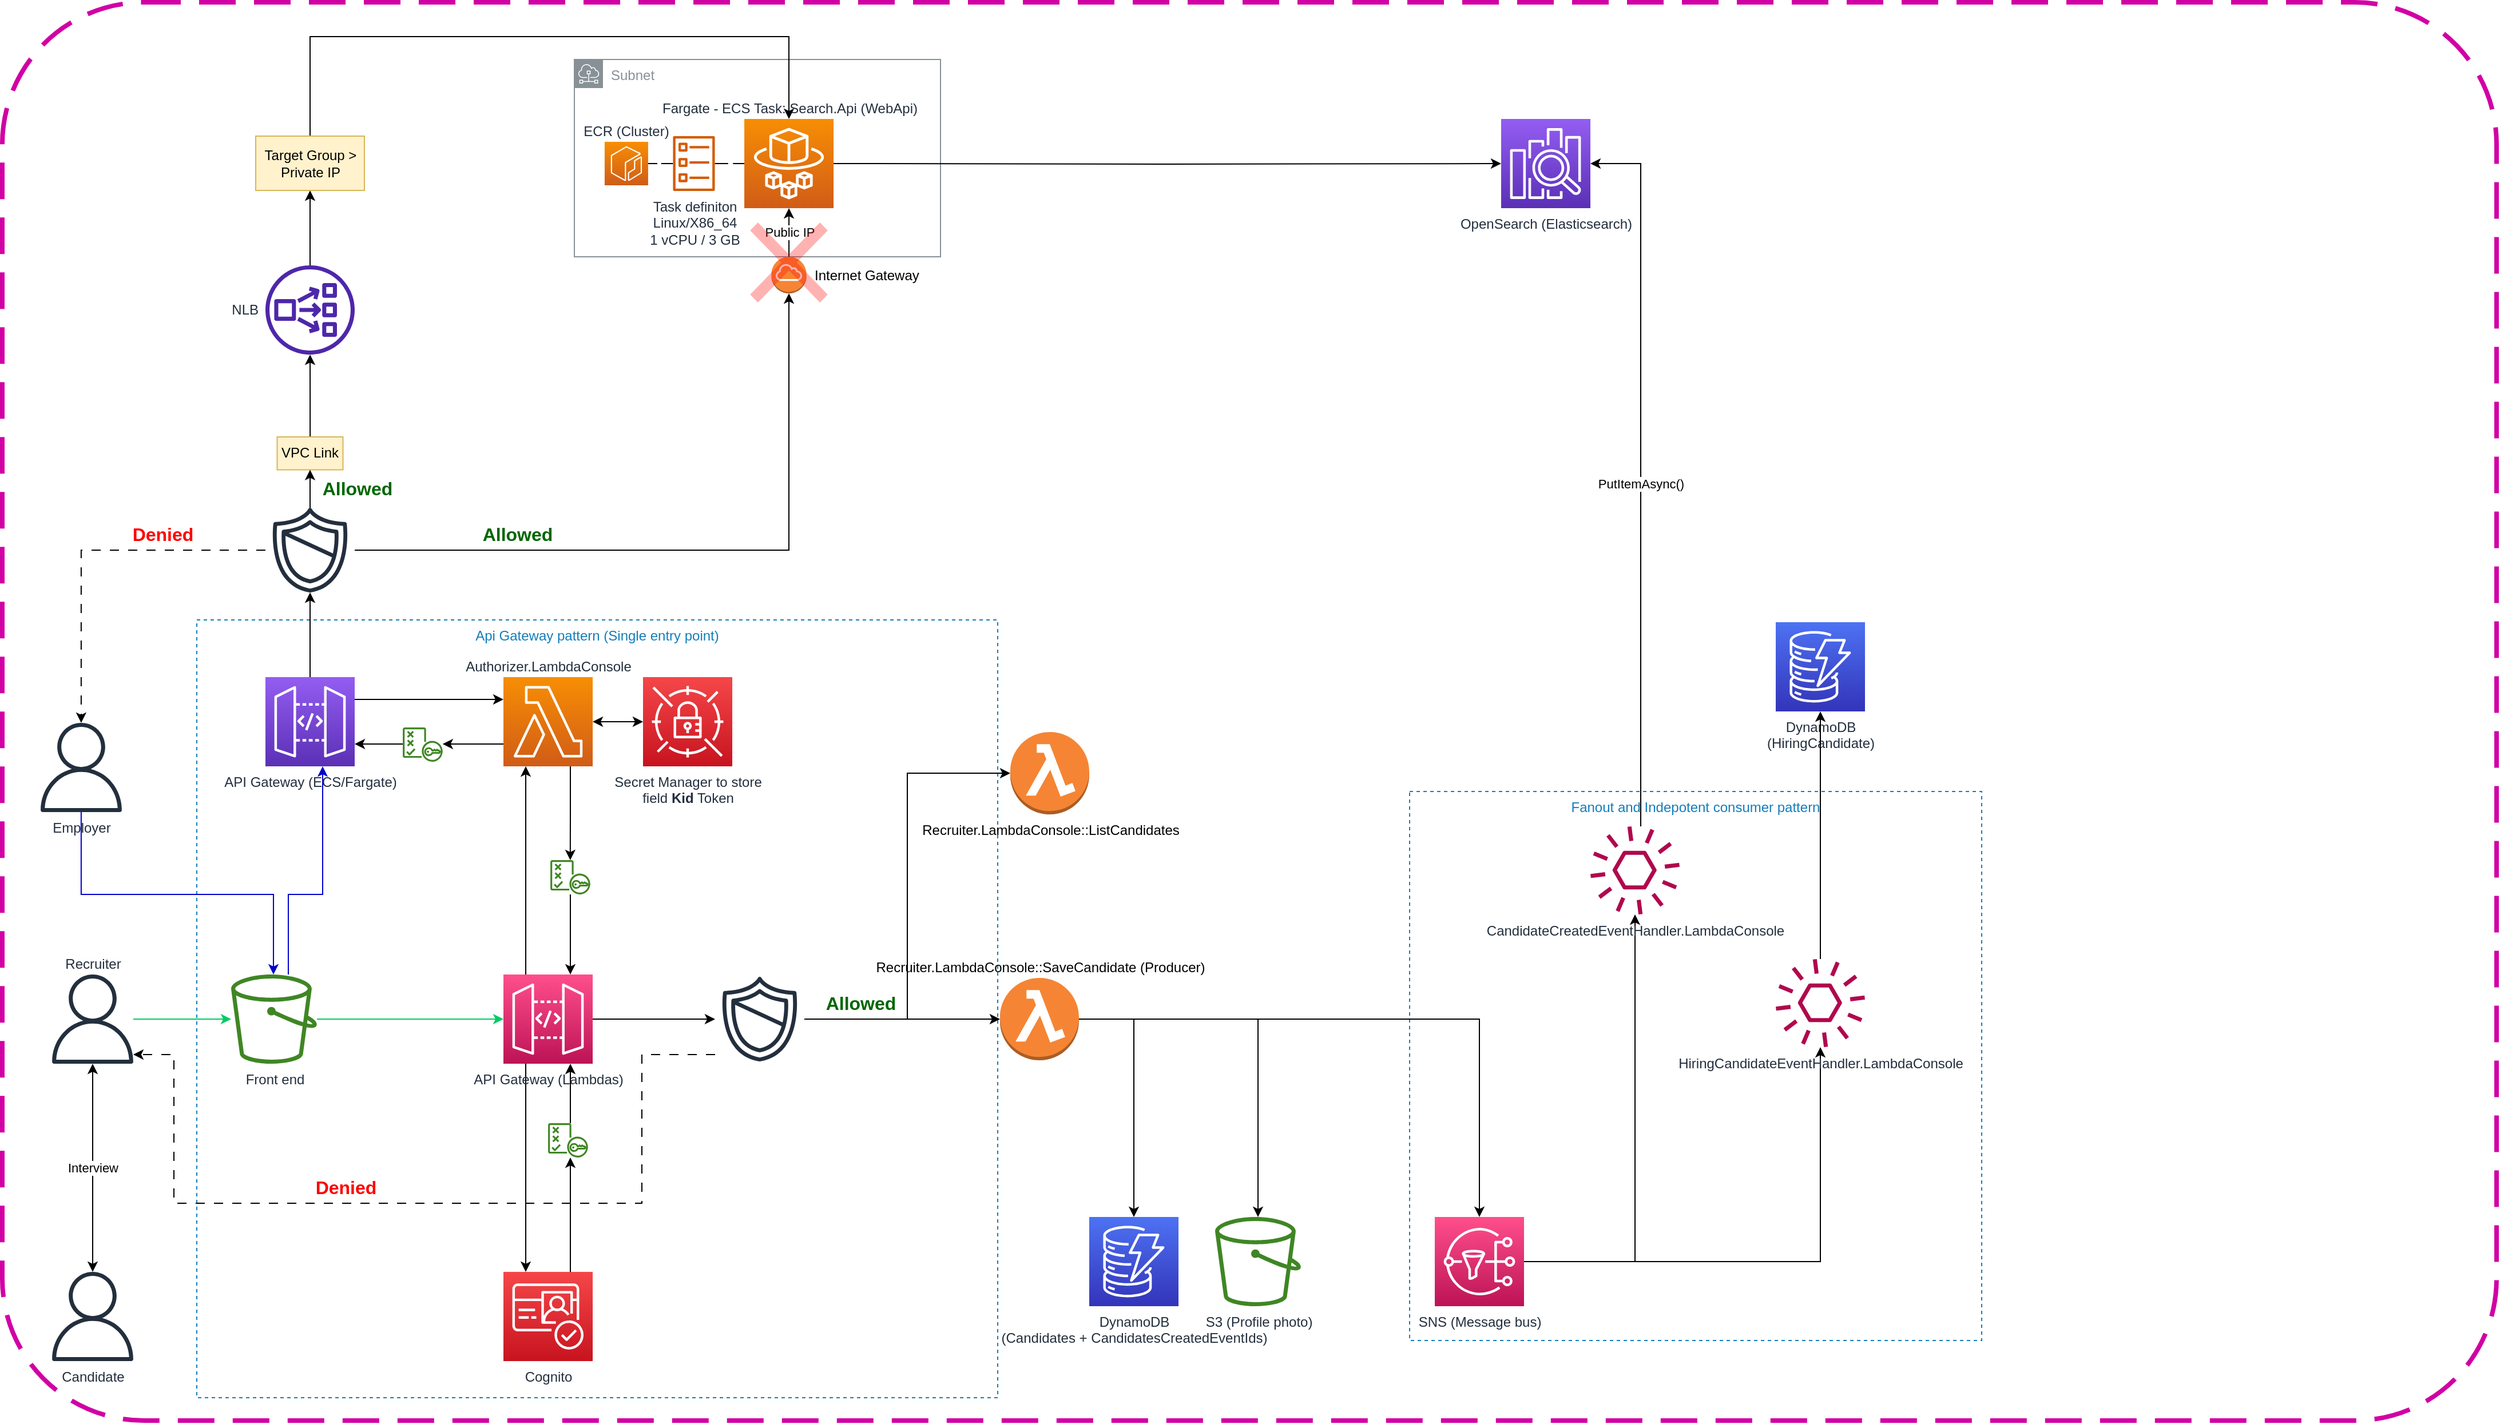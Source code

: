 <mxfile version="21.5.1" type="device">
  <diagram name="Page-1" id="7nIbmzHHHe7wAutQFev3">
    <mxGraphModel dx="2901" dy="2023" grid="1" gridSize="10" guides="1" tooltips="1" connect="1" arrows="1" fold="1" page="1" pageScale="1" pageWidth="827" pageHeight="1169" math="0" shadow="0">
      <root>
        <mxCell id="0" />
        <mxCell id="1" parent="0" />
        <mxCell id="IRRs7d9E20oH8GklIRbm-8" value="" style="rounded=1;arcSize=10;dashed=1;strokeColor=#d100a4;fillColor=none;gradientColor=none;dashPattern=8 4;strokeWidth=4;" parent="1" vertex="1">
          <mxGeometry x="-20" y="-620" width="2180" height="1240" as="geometry" />
        </mxCell>
        <mxCell id="IRRs7d9E20oH8GklIRbm-5" value="Fanout and Indepotent consumer pattern" style="fillColor=none;strokeColor=#147EBA;dashed=1;verticalAlign=top;fontStyle=0;fontColor=#147EBA;whiteSpace=wrap;html=1;" parent="1" vertex="1">
          <mxGeometry x="1210" y="70" width="500" height="480" as="geometry" />
        </mxCell>
        <mxCell id="2bfARK35BcMjpJR4_JLp-26" value="Subnet" style="sketch=0;outlineConnect=0;gradientColor=none;html=1;whiteSpace=wrap;fontSize=12;fontStyle=0;shape=mxgraph.aws4.group;grIcon=mxgraph.aws4.group_subnet;strokeColor=#879196;fillColor=none;verticalAlign=top;align=left;spacingLeft=30;fontColor=#879196;dashed=0;" parent="1" vertex="1">
          <mxGeometry x="480" y="-570" width="320" height="172.5" as="geometry" />
        </mxCell>
        <mxCell id="IRRs7d9E20oH8GklIRbm-6" value="Api Gateway pattern (Single entry point)" style="fillColor=none;strokeColor=#147EBA;dashed=1;verticalAlign=top;fontStyle=0;fontColor=#147EBA;whiteSpace=wrap;html=1;" parent="1" vertex="1">
          <mxGeometry x="150" y="-80" width="700" height="680" as="geometry" />
        </mxCell>
        <mxCell id="2bfARK35BcMjpJR4_JLp-42" style="edgeStyle=orthogonalEdgeStyle;rounded=0;orthogonalLoop=1;jettySize=auto;html=1;" parent="1" source="2bfARK35BcMjpJR4_JLp-40" target="2bfARK35BcMjpJR4_JLp-35" edge="1">
          <mxGeometry relative="1" as="geometry" />
        </mxCell>
        <mxCell id="2bfARK35BcMjpJR4_JLp-40" value="VPC Link" style="rounded=0;whiteSpace=wrap;html=1;fillColor=#fff2cc;strokeColor=#d6b656;" parent="1" vertex="1">
          <mxGeometry x="220.25" y="-240" width="57.5" height="28.75" as="geometry" />
        </mxCell>
        <mxCell id="6dRfuFZK9p9CnIERoRmi-7" style="edgeStyle=orthogonalEdgeStyle;rounded=0;orthogonalLoop=1;jettySize=auto;html=1;strokeColor=#00CC66;" parent="1" source="Mg_yC3POPH4g1C4O8XF4-1" target="6dRfuFZK9p9CnIERoRmi-6" edge="1">
          <mxGeometry relative="1" as="geometry" />
        </mxCell>
        <mxCell id="6dRfuFZK9p9CnIERoRmi-17" value="Interview" style="edgeStyle=orthogonalEdgeStyle;rounded=0;orthogonalLoop=1;jettySize=auto;html=1;startArrow=classic;startFill=1;" parent="1" source="Mg_yC3POPH4g1C4O8XF4-1" target="Mg_yC3POPH4g1C4O8XF4-3" edge="1">
          <mxGeometry relative="1" as="geometry" />
        </mxCell>
        <mxCell id="Mg_yC3POPH4g1C4O8XF4-1" value="Recruiter" style="sketch=0;outlineConnect=0;fontColor=#232F3E;gradientColor=none;fillColor=#232F3D;strokeColor=none;dashed=0;verticalLabelPosition=top;verticalAlign=bottom;align=center;html=1;fontSize=12;fontStyle=0;aspect=fixed;pointerEvents=1;shape=mxgraph.aws4.user;labelPosition=center;" parent="1" vertex="1">
          <mxGeometry x="20" y="230" width="78" height="78" as="geometry" />
        </mxCell>
        <mxCell id="2bfARK35BcMjpJR4_JLp-4" style="edgeStyle=orthogonalEdgeStyle;rounded=0;orthogonalLoop=1;jettySize=auto;html=1;strokeColor=#0000CC;" parent="1" source="Mg_yC3POPH4g1C4O8XF4-2" target="6dRfuFZK9p9CnIERoRmi-6" edge="1">
          <mxGeometry relative="1" as="geometry">
            <Array as="points">
              <mxPoint x="49" y="160" />
              <mxPoint x="217" y="160" />
            </Array>
          </mxGeometry>
        </mxCell>
        <mxCell id="Mg_yC3POPH4g1C4O8XF4-2" value="Employer" style="sketch=0;outlineConnect=0;fontColor=#232F3E;gradientColor=none;fillColor=#232F3D;strokeColor=none;dashed=0;verticalLabelPosition=bottom;verticalAlign=top;align=center;html=1;fontSize=12;fontStyle=0;aspect=fixed;pointerEvents=1;shape=mxgraph.aws4.user;" parent="1" vertex="1">
          <mxGeometry x="10" y="10" width="78" height="78" as="geometry" />
        </mxCell>
        <mxCell id="Mg_yC3POPH4g1C4O8XF4-3" value="Candidate" style="sketch=0;outlineConnect=0;fontColor=#232F3E;gradientColor=none;fillColor=#232F3D;strokeColor=none;dashed=0;verticalLabelPosition=bottom;verticalAlign=top;align=center;html=1;fontSize=12;fontStyle=0;aspect=fixed;pointerEvents=1;shape=mxgraph.aws4.user;labelPosition=center;" parent="1" vertex="1">
          <mxGeometry x="20" y="490" width="78" height="78" as="geometry" />
        </mxCell>
        <mxCell id="6dRfuFZK9p9CnIERoRmi-12" style="edgeStyle=orthogonalEdgeStyle;rounded=0;orthogonalLoop=1;jettySize=auto;html=1;" parent="1" source="6dRfuFZK9p9CnIERoRmi-1" target="6dRfuFZK9p9CnIERoRmi-11" edge="1">
          <mxGeometry relative="1" as="geometry" />
        </mxCell>
        <mxCell id="6dRfuFZK9p9CnIERoRmi-13" style="edgeStyle=orthogonalEdgeStyle;rounded=0;orthogonalLoop=1;jettySize=auto;html=1;" parent="1" source="6dRfuFZK9p9CnIERoRmi-1" target="6dRfuFZK9p9CnIERoRmi-10" edge="1">
          <mxGeometry relative="1" as="geometry" />
        </mxCell>
        <mxCell id="Bs_42_FzCId3vRmN6xMF-3" style="edgeStyle=orthogonalEdgeStyle;rounded=0;orthogonalLoop=1;jettySize=auto;html=1;" parent="1" source="6dRfuFZK9p9CnIERoRmi-1" target="6dRfuFZK9p9CnIERoRmi-14" edge="1">
          <mxGeometry relative="1" as="geometry">
            <mxPoint x="1271" y="323.483" as="targetPoint" />
          </mxGeometry>
        </mxCell>
        <mxCell id="6dRfuFZK9p9CnIERoRmi-1" value="Recruiter.LambdaConsole::SaveCandidate (Producer)" style="outlineConnect=0;dashed=0;verticalLabelPosition=top;verticalAlign=bottom;align=center;html=1;shape=mxgraph.aws3.lambda_function;fillColor=#F58534;gradientColor=none;labelPosition=center;" parent="1" vertex="1">
          <mxGeometry x="852" y="233" width="69" height="72" as="geometry" />
        </mxCell>
        <mxCell id="6dRfuFZK9p9CnIERoRmi-35" style="edgeStyle=orthogonalEdgeStyle;rounded=0;orthogonalLoop=1;jettySize=auto;html=1;" parent="1" source="6dRfuFZK9p9CnIERoRmi-5" target="6dRfuFZK9p9CnIERoRmi-34" edge="1">
          <mxGeometry relative="1" as="geometry" />
        </mxCell>
        <mxCell id="6dRfuFZK9p9CnIERoRmi-40" style="edgeStyle=orthogonalEdgeStyle;rounded=0;orthogonalLoop=1;jettySize=auto;html=1;exitX=0.25;exitY=1;exitDx=0;exitDy=0;exitPerimeter=0;entryX=0.25;entryY=0;entryDx=0;entryDy=0;entryPerimeter=0;" parent="1" source="6dRfuFZK9p9CnIERoRmi-5" target="6dRfuFZK9p9CnIERoRmi-30" edge="1">
          <mxGeometry relative="1" as="geometry" />
        </mxCell>
        <mxCell id="2bfARK35BcMjpJR4_JLp-7" style="edgeStyle=orthogonalEdgeStyle;rounded=0;orthogonalLoop=1;jettySize=auto;html=1;exitX=0.25;exitY=0;exitDx=0;exitDy=0;exitPerimeter=0;entryX=0.25;entryY=1;entryDx=0;entryDy=0;entryPerimeter=0;" parent="1" source="6dRfuFZK9p9CnIERoRmi-5" target="6dRfuFZK9p9CnIERoRmi-19" edge="1">
          <mxGeometry relative="1" as="geometry" />
        </mxCell>
        <mxCell id="6dRfuFZK9p9CnIERoRmi-5" value="API Gateway (Lambdas)" style="sketch=0;points=[[0,0,0],[0.25,0,0],[0.5,0,0],[0.75,0,0],[1,0,0],[0,1,0],[0.25,1,0],[0.5,1,0],[0.75,1,0],[1,1,0],[0,0.25,0],[0,0.5,0],[0,0.75,0],[1,0.25,0],[1,0.5,0],[1,0.75,0]];outlineConnect=0;fontColor=#232F3E;gradientColor=#FF4F8B;gradientDirection=north;fillColor=#BC1356;strokeColor=#ffffff;dashed=0;verticalLabelPosition=bottom;verticalAlign=top;align=center;html=1;fontSize=12;fontStyle=0;aspect=fixed;shape=mxgraph.aws4.resourceIcon;resIcon=mxgraph.aws4.api_gateway;" parent="1" vertex="1">
          <mxGeometry x="418" y="230" width="78" height="78" as="geometry" />
        </mxCell>
        <mxCell id="6dRfuFZK9p9CnIERoRmi-8" style="edgeStyle=orthogonalEdgeStyle;rounded=0;orthogonalLoop=1;jettySize=auto;html=1;strokeColor=#00CC66;" parent="1" source="6dRfuFZK9p9CnIERoRmi-6" target="6dRfuFZK9p9CnIERoRmi-5" edge="1">
          <mxGeometry relative="1" as="geometry" />
        </mxCell>
        <mxCell id="2bfARK35BcMjpJR4_JLp-10" style="edgeStyle=orthogonalEdgeStyle;rounded=0;orthogonalLoop=1;jettySize=auto;html=1;strokeColor=#0000CC;" parent="1" source="6dRfuFZK9p9CnIERoRmi-6" target="2bfARK35BcMjpJR4_JLp-3" edge="1">
          <mxGeometry relative="1" as="geometry">
            <Array as="points">
              <mxPoint x="230" y="160" />
              <mxPoint x="260" y="160" />
            </Array>
          </mxGeometry>
        </mxCell>
        <mxCell id="6dRfuFZK9p9CnIERoRmi-6" value="Front end" style="sketch=0;outlineConnect=0;fontColor=#232F3E;gradientColor=none;fillColor=#3F8624;strokeColor=none;dashed=0;verticalLabelPosition=bottom;verticalAlign=top;align=center;html=1;fontSize=12;fontStyle=0;aspect=fixed;pointerEvents=1;shape=mxgraph.aws4.bucket;" parent="1" vertex="1">
          <mxGeometry x="180" y="230" width="75" height="78" as="geometry" />
        </mxCell>
        <mxCell id="6dRfuFZK9p9CnIERoRmi-10" value="S3 (Profile photo)" style="sketch=0;outlineConnect=0;fontColor=#232F3E;gradientColor=none;fillColor=#3F8624;strokeColor=none;dashed=0;verticalLabelPosition=bottom;verticalAlign=top;align=center;html=1;fontSize=12;fontStyle=0;aspect=fixed;pointerEvents=1;shape=mxgraph.aws4.bucket;" parent="1" vertex="1">
          <mxGeometry x="1040" y="442" width="75" height="78" as="geometry" />
        </mxCell>
        <mxCell id="6dRfuFZK9p9CnIERoRmi-11" value="DynamoDB&lt;br&gt;(Candidates + CandidatesCreatedEventIds)" style="sketch=0;points=[[0,0,0],[0.25,0,0],[0.5,0,0],[0.75,0,0],[1,0,0],[0,1,0],[0.25,1,0],[0.5,1,0],[0.75,1,0],[1,1,0],[0,0.25,0],[0,0.5,0],[0,0.75,0],[1,0.25,0],[1,0.5,0],[1,0.75,0]];outlineConnect=0;fontColor=#232F3E;gradientColor=#4D72F3;gradientDirection=north;fillColor=#3334B9;strokeColor=#ffffff;dashed=0;verticalLabelPosition=bottom;verticalAlign=top;align=center;html=1;fontSize=12;fontStyle=0;aspect=fixed;shape=mxgraph.aws4.resourceIcon;resIcon=mxgraph.aws4.dynamodb;" parent="1" vertex="1">
          <mxGeometry x="930" y="442" width="78" height="78" as="geometry" />
        </mxCell>
        <mxCell id="lkytduWUvkZsdB2xdx4u-6" style="edgeStyle=orthogonalEdgeStyle;rounded=0;orthogonalLoop=1;jettySize=auto;html=1;" edge="1" parent="1" source="6dRfuFZK9p9CnIERoRmi-14" target="lkytduWUvkZsdB2xdx4u-5">
          <mxGeometry relative="1" as="geometry">
            <mxPoint x="1412" y="172" as="targetPoint" />
          </mxGeometry>
        </mxCell>
        <mxCell id="lkytduWUvkZsdB2xdx4u-8" style="edgeStyle=orthogonalEdgeStyle;rounded=0;orthogonalLoop=1;jettySize=auto;html=1;" edge="1" parent="1" source="6dRfuFZK9p9CnIERoRmi-14" target="lkytduWUvkZsdB2xdx4u-3">
          <mxGeometry relative="1" as="geometry" />
        </mxCell>
        <mxCell id="6dRfuFZK9p9CnIERoRmi-14" value="SNS (Message bus)" style="sketch=0;points=[[0,0,0],[0.25,0,0],[0.5,0,0],[0.75,0,0],[1,0,0],[0,1,0],[0.25,1,0],[0.5,1,0],[0.75,1,0],[1,1,0],[0,0.25,0],[0,0.5,0],[0,0.75,0],[1,0.25,0],[1,0.5,0],[1,0.75,0]];outlineConnect=0;fontColor=#232F3E;gradientColor=#FF4F8B;gradientDirection=north;fillColor=#BC1356;strokeColor=#ffffff;dashed=0;verticalLabelPosition=bottom;verticalAlign=top;align=center;html=1;fontSize=12;fontStyle=0;aspect=fixed;shape=mxgraph.aws4.resourceIcon;resIcon=mxgraph.aws4.sns;" parent="1" vertex="1">
          <mxGeometry x="1232" y="442" width="78" height="78" as="geometry" />
        </mxCell>
        <mxCell id="6dRfuFZK9p9CnIERoRmi-16" value="Recruiter.LambdaConsole::ListCandidates" style="outlineConnect=0;dashed=0;verticalLabelPosition=bottom;verticalAlign=top;align=center;html=1;shape=mxgraph.aws3.lambda_function;fillColor=#F58534;gradientColor=none;" parent="1" vertex="1">
          <mxGeometry x="861" y="18" width="69" height="72" as="geometry" />
        </mxCell>
        <mxCell id="6dRfuFZK9p9CnIERoRmi-18" value="OpenSearch (Elasticsearch)" style="sketch=0;points=[[0,0,0],[0.25,0,0],[0.5,0,0],[0.75,0,0],[1,0,0],[0,1,0],[0.25,1,0],[0.5,1,0],[0.75,1,0],[1,1,0],[0,0.25,0],[0,0.5,0],[0,0.75,0],[1,0.25,0],[1,0.5,0],[1,0.75,0]];outlineConnect=0;fontColor=#232F3E;gradientColor=#945DF2;gradientDirection=north;fillColor=#5A30B5;strokeColor=#ffffff;dashed=0;verticalLabelPosition=bottom;verticalAlign=top;align=center;html=1;fontSize=12;fontStyle=0;aspect=fixed;shape=mxgraph.aws4.resourceIcon;resIcon=mxgraph.aws4.elasticsearch_service;" parent="1" vertex="1">
          <mxGeometry x="1290" y="-518" width="78" height="78" as="geometry" />
        </mxCell>
        <mxCell id="6dRfuFZK9p9CnIERoRmi-28" style="edgeStyle=orthogonalEdgeStyle;rounded=0;orthogonalLoop=1;jettySize=auto;html=1;exitX=0.75;exitY=1;exitDx=0;exitDy=0;exitPerimeter=0;" parent="1" source="6dRfuFZK9p9CnIERoRmi-19" target="6dRfuFZK9p9CnIERoRmi-20" edge="1">
          <mxGeometry relative="1" as="geometry" />
        </mxCell>
        <mxCell id="PJFcP7539MeSwJcpRrxo-5" style="edgeStyle=orthogonalEdgeStyle;rounded=0;orthogonalLoop=1;jettySize=auto;html=1;startArrow=classic;startFill=1;" parent="1" source="6dRfuFZK9p9CnIERoRmi-19" target="PJFcP7539MeSwJcpRrxo-4" edge="1">
          <mxGeometry relative="1" as="geometry" />
        </mxCell>
        <mxCell id="2bfARK35BcMjpJR4_JLp-14" style="edgeStyle=elbowEdgeStyle;rounded=0;orthogonalLoop=1;jettySize=auto;html=1;exitX=0;exitY=0.75;exitDx=0;exitDy=0;exitPerimeter=0;elbow=vertical;" parent="1" source="6dRfuFZK9p9CnIERoRmi-19" target="2bfARK35BcMjpJR4_JLp-11" edge="1">
          <mxGeometry relative="1" as="geometry" />
        </mxCell>
        <mxCell id="6dRfuFZK9p9CnIERoRmi-19" value="Authorizer.LambdaConsole" style="sketch=0;points=[[0,0,0],[0.25,0,0],[0.5,0,0],[0.75,0,0],[1,0,0],[0,1,0],[0.25,1,0],[0.5,1,0],[0.75,1,0],[1,1,0],[0,0.25,0],[0,0.5,0],[0,0.75,0],[1,0.25,0],[1,0.5,0],[1,0.75,0]];outlineConnect=0;fontColor=#232F3E;gradientColor=#F78E04;gradientDirection=north;fillColor=#D05C17;strokeColor=#ffffff;dashed=0;verticalLabelPosition=top;verticalAlign=bottom;align=center;html=1;fontSize=12;fontStyle=0;aspect=fixed;shape=mxgraph.aws4.resourceIcon;resIcon=mxgraph.aws4.lambda;labelPosition=center;" parent="1" vertex="1">
          <mxGeometry x="418" y="-30" width="78" height="78" as="geometry" />
        </mxCell>
        <mxCell id="6dRfuFZK9p9CnIERoRmi-29" style="rounded=0;orthogonalLoop=1;jettySize=auto;html=1;edgeStyle=elbowEdgeStyle;" parent="1" source="6dRfuFZK9p9CnIERoRmi-20" target="6dRfuFZK9p9CnIERoRmi-5" edge="1">
          <mxGeometry relative="1" as="geometry" />
        </mxCell>
        <mxCell id="6dRfuFZK9p9CnIERoRmi-20" value="" style="sketch=0;outlineConnect=0;fontColor=#232F3E;gradientColor=none;fillColor=#3F8624;strokeColor=none;dashed=0;verticalLabelPosition=bottom;verticalAlign=top;align=center;html=1;fontSize=12;fontStyle=0;aspect=fixed;pointerEvents=1;shape=mxgraph.aws4.policy;" parent="1" vertex="1">
          <mxGeometry x="459" y="130" width="34.93" height="30" as="geometry" />
        </mxCell>
        <mxCell id="6dRfuFZK9p9CnIERoRmi-41" style="edgeStyle=elbowEdgeStyle;rounded=0;orthogonalLoop=1;jettySize=auto;html=1;exitX=0.75;exitY=0;exitDx=0;exitDy=0;exitPerimeter=0;" parent="1" source="6dRfuFZK9p9CnIERoRmi-30" target="6dRfuFZK9p9CnIERoRmi-39" edge="1">
          <mxGeometry relative="1" as="geometry" />
        </mxCell>
        <mxCell id="6dRfuFZK9p9CnIERoRmi-30" value="Cognito" style="sketch=0;points=[[0,0,0],[0.25,0,0],[0.5,0,0],[0.75,0,0],[1,0,0],[0,1,0],[0.25,1,0],[0.5,1,0],[0.75,1,0],[1,1,0],[0,0.25,0],[0,0.5,0],[0,0.75,0],[1,0.25,0],[1,0.5,0],[1,0.75,0]];outlineConnect=0;fontColor=#232F3E;gradientColor=#F54749;gradientDirection=north;fillColor=#C7131F;strokeColor=#ffffff;dashed=0;verticalLabelPosition=bottom;verticalAlign=top;align=center;html=1;fontSize=12;fontStyle=0;aspect=fixed;shape=mxgraph.aws4.resourceIcon;resIcon=mxgraph.aws4.cognito;" parent="1" vertex="1">
          <mxGeometry x="418" y="490" width="78" height="78" as="geometry" />
        </mxCell>
        <mxCell id="6dRfuFZK9p9CnIERoRmi-44" style="edgeStyle=orthogonalEdgeStyle;rounded=0;orthogonalLoop=1;jettySize=auto;html=1;dashed=1;dashPattern=8 8;" parent="1" source="6dRfuFZK9p9CnIERoRmi-34" target="Mg_yC3POPH4g1C4O8XF4-1" edge="1">
          <mxGeometry relative="1" as="geometry">
            <Array as="points">
              <mxPoint x="539" y="300" />
              <mxPoint x="539" y="430" />
              <mxPoint x="130" y="430" />
              <mxPoint x="130" y="300" />
            </Array>
          </mxGeometry>
        </mxCell>
        <mxCell id="2bfARK35BcMjpJR4_JLp-8" style="edgeStyle=orthogonalEdgeStyle;rounded=0;orthogonalLoop=1;jettySize=auto;html=1;" parent="1" source="6dRfuFZK9p9CnIERoRmi-34" target="6dRfuFZK9p9CnIERoRmi-1" edge="1">
          <mxGeometry relative="1" as="geometry" />
        </mxCell>
        <mxCell id="2bfARK35BcMjpJR4_JLp-9" style="edgeStyle=orthogonalEdgeStyle;rounded=0;orthogonalLoop=1;jettySize=auto;html=1;entryX=0;entryY=0.5;entryDx=0;entryDy=0;entryPerimeter=0;" parent="1" source="6dRfuFZK9p9CnIERoRmi-34" target="6dRfuFZK9p9CnIERoRmi-16" edge="1">
          <mxGeometry relative="1" as="geometry" />
        </mxCell>
        <mxCell id="6dRfuFZK9p9CnIERoRmi-34" value="" style="sketch=0;outlineConnect=0;fontColor=#232F3E;gradientColor=none;fillColor=#232F3D;strokeColor=none;dashed=0;verticalLabelPosition=bottom;verticalAlign=top;align=center;html=1;fontSize=12;fontStyle=0;aspect=fixed;pointerEvents=1;shape=mxgraph.aws4.shield2;" parent="1" vertex="1">
          <mxGeometry x="603" y="230" width="78" height="78" as="geometry" />
        </mxCell>
        <mxCell id="6dRfuFZK9p9CnIERoRmi-38" value="Allowed" style="text;html=1;align=center;verticalAlign=middle;resizable=0;points=[];autosize=1;strokeColor=none;fillColor=none;fontColor=#006600;fontStyle=1;fontSize=16;" parent="1" vertex="1">
          <mxGeometry x="690" y="240" width="80" height="30" as="geometry" />
        </mxCell>
        <mxCell id="6dRfuFZK9p9CnIERoRmi-42" style="edgeStyle=elbowEdgeStyle;rounded=0;orthogonalLoop=1;jettySize=auto;html=1;entryX=0.75;entryY=1;entryDx=0;entryDy=0;entryPerimeter=0;" parent="1" source="6dRfuFZK9p9CnIERoRmi-39" target="6dRfuFZK9p9CnIERoRmi-5" edge="1">
          <mxGeometry relative="1" as="geometry" />
        </mxCell>
        <mxCell id="6dRfuFZK9p9CnIERoRmi-39" value="" style="sketch=0;outlineConnect=0;fontColor=#232F3E;gradientColor=none;fillColor=#3F8624;strokeColor=none;dashed=0;verticalLabelPosition=bottom;verticalAlign=top;align=center;html=1;fontSize=12;fontStyle=0;aspect=fixed;pointerEvents=1;shape=mxgraph.aws4.policy;" parent="1" vertex="1">
          <mxGeometry x="457" y="360" width="34.93" height="30" as="geometry" />
        </mxCell>
        <mxCell id="6dRfuFZK9p9CnIERoRmi-45" value="Denied" style="text;html=1;align=center;verticalAlign=middle;resizable=0;points=[];autosize=1;strokeColor=none;fillColor=none;fontColor=#ff0000;fontStyle=1;fontSize=16;" parent="1" vertex="1">
          <mxGeometry x="240" y="401" width="80" height="30" as="geometry" />
        </mxCell>
        <mxCell id="2bfARK35BcMjpJR4_JLp-19" style="edgeStyle=orthogonalEdgeStyle;rounded=0;orthogonalLoop=1;jettySize=auto;html=1;entryX=1;entryY=0.5;entryDx=0;entryDy=0;entryPerimeter=0;" parent="1" source="lkytduWUvkZsdB2xdx4u-5" target="6dRfuFZK9p9CnIERoRmi-18" edge="1">
          <mxGeometry relative="1" as="geometry">
            <Array as="points">
              <mxPoint x="1412" y="-479" />
            </Array>
            <mxPoint x="1412" y="100" as="sourcePoint" />
          </mxGeometry>
        </mxCell>
        <mxCell id="Bs_42_FzCId3vRmN6xMF-5" value="PutItemAsync()" style="edgeLabel;html=1;align=center;verticalAlign=middle;resizable=0;points=[];" parent="2bfARK35BcMjpJR4_JLp-19" vertex="1" connectable="0">
          <mxGeometry x="-0.009" y="5" relative="1" as="geometry">
            <mxPoint x="5" y="9" as="offset" />
          </mxGeometry>
        </mxCell>
        <mxCell id="PJFcP7539MeSwJcpRrxo-7" style="edgeStyle=orthogonalEdgeStyle;rounded=0;orthogonalLoop=1;jettySize=auto;html=1;dashed=1;dashPattern=8 8;endArrow=none;endFill=0;" parent="1" source="2bfARK35BcMjpJR4_JLp-28" edge="1">
          <mxGeometry relative="1" as="geometry">
            <mxPoint x="554.257" y="-479" as="targetPoint" />
          </mxGeometry>
        </mxCell>
        <mxCell id="IRRs7d9E20oH8GklIRbm-2" value="ECR (Cluster)" style="sketch=0;points=[[0,0,0],[0.25,0,0],[0.5,0,0],[0.75,0,0],[1,0,0],[0,1,0],[0.25,1,0],[0.5,1,0],[0.75,1,0],[1,1,0],[0,0.25,0],[0,0.5,0],[0,0.75,0],[1,0.25,0],[1,0.5,0],[1,0.75,0]];outlineConnect=0;fontColor=#232F3E;gradientColor=#F78E04;gradientDirection=north;fillColor=#D05C17;strokeColor=#ffffff;dashed=0;verticalLabelPosition=top;verticalAlign=bottom;align=center;html=1;fontSize=12;fontStyle=0;aspect=fixed;shape=mxgraph.aws4.resourceIcon;resIcon=mxgraph.aws4.ecr;labelPosition=center;" parent="1" vertex="1">
          <mxGeometry x="506.47" y="-498" width="38" height="38" as="geometry" />
        </mxCell>
        <mxCell id="PJFcP7539MeSwJcpRrxo-4" value="Secret Manager to store&lt;br&gt;field&amp;nbsp;&lt;b&gt;Kid&lt;/b&gt; Token" style="sketch=0;points=[[0,0,0],[0.25,0,0],[0.5,0,0],[0.75,0,0],[1,0,0],[0,1,0],[0.25,1,0],[0.5,1,0],[0.75,1,0],[1,1,0],[0,0.25,0],[0,0.5,0],[0,0.75,0],[1,0.25,0],[1,0.5,0],[1,0.75,0]];outlineConnect=0;fontColor=#232F3E;gradientColor=#F54749;gradientDirection=north;fillColor=#C7131F;strokeColor=#ffffff;dashed=0;verticalLabelPosition=bottom;verticalAlign=top;align=center;html=1;fontSize=12;fontStyle=0;aspect=fixed;shape=mxgraph.aws4.resourceIcon;resIcon=mxgraph.aws4.secrets_manager;" parent="1" vertex="1">
          <mxGeometry x="540" y="-30" width="78" height="78" as="geometry" />
        </mxCell>
        <mxCell id="2bfARK35BcMjpJR4_JLp-13" style="edgeStyle=orthogonalEdgeStyle;rounded=0;orthogonalLoop=1;jettySize=auto;html=1;exitX=1;exitY=0.25;exitDx=0;exitDy=0;exitPerimeter=0;entryX=0;entryY=0.25;entryDx=0;entryDy=0;entryPerimeter=0;" parent="1" source="2bfARK35BcMjpJR4_JLp-3" target="6dRfuFZK9p9CnIERoRmi-19" edge="1">
          <mxGeometry relative="1" as="geometry" />
        </mxCell>
        <mxCell id="2bfARK35BcMjpJR4_JLp-18" style="edgeStyle=orthogonalEdgeStyle;rounded=0;orthogonalLoop=1;jettySize=auto;html=1;" parent="1" source="2bfARK35BcMjpJR4_JLp-3" target="2bfARK35BcMjpJR4_JLp-17" edge="1">
          <mxGeometry relative="1" as="geometry" />
        </mxCell>
        <mxCell id="2bfARK35BcMjpJR4_JLp-3" value="API Gateway (ECS/Fargate)" style="sketch=0;points=[[0,0,0],[0.25,0,0],[0.5,0,0],[0.75,0,0],[1,0,0],[0,1,0],[0.25,1,0],[0.5,1,0],[0.75,1,0],[1,1,0],[0,0.25,0],[0,0.5,0],[0,0.75,0],[1,0.25,0],[1,0.5,0],[1,0.75,0]];outlineConnect=0;fontColor=#232F3E;gradientColor=#945DF2;gradientDirection=north;fillColor=#5A30B5;strokeColor=#ffffff;dashed=0;verticalLabelPosition=bottom;verticalAlign=top;align=center;html=1;fontSize=12;fontStyle=0;aspect=fixed;shape=mxgraph.aws4.resourceIcon;resIcon=mxgraph.aws4.api_gateway;" parent="1" vertex="1">
          <mxGeometry x="210" y="-30" width="78" height="78" as="geometry" />
        </mxCell>
        <mxCell id="2bfARK35BcMjpJR4_JLp-16" style="edgeStyle=elbowEdgeStyle;rounded=0;orthogonalLoop=1;jettySize=auto;html=1;entryX=1;entryY=0.75;entryDx=0;entryDy=0;entryPerimeter=0;elbow=vertical;" parent="1" source="2bfARK35BcMjpJR4_JLp-11" target="2bfARK35BcMjpJR4_JLp-3" edge="1">
          <mxGeometry relative="1" as="geometry" />
        </mxCell>
        <mxCell id="2bfARK35BcMjpJR4_JLp-11" value="" style="sketch=0;outlineConnect=0;fontColor=#232F3E;gradientColor=none;fillColor=#3F8624;strokeColor=none;dashed=0;verticalLabelPosition=bottom;verticalAlign=top;align=center;html=1;fontSize=12;fontStyle=0;aspect=fixed;pointerEvents=1;shape=mxgraph.aws4.policy;" parent="1" vertex="1">
          <mxGeometry x="330" y="14" width="34.93" height="30" as="geometry" />
        </mxCell>
        <mxCell id="2bfARK35BcMjpJR4_JLp-23" style="edgeStyle=orthogonalEdgeStyle;rounded=0;orthogonalLoop=1;jettySize=auto;html=1;dashed=1;dashPattern=8 8;" parent="1" source="2bfARK35BcMjpJR4_JLp-17" target="Mg_yC3POPH4g1C4O8XF4-2" edge="1">
          <mxGeometry relative="1" as="geometry" />
        </mxCell>
        <mxCell id="2bfARK35BcMjpJR4_JLp-32" style="edgeStyle=orthogonalEdgeStyle;rounded=0;orthogonalLoop=1;jettySize=auto;html=1;entryX=0.5;entryY=1;entryDx=0;entryDy=0;entryPerimeter=0;" parent="1" source="2bfARK35BcMjpJR4_JLp-17" target="2bfARK35BcMjpJR4_JLp-31" edge="1">
          <mxGeometry relative="1" as="geometry">
            <mxPoint x="325.53" y="-338.4" as="sourcePoint" />
          </mxGeometry>
        </mxCell>
        <mxCell id="2bfARK35BcMjpJR4_JLp-41" style="edgeStyle=orthogonalEdgeStyle;rounded=0;orthogonalLoop=1;jettySize=auto;html=1;entryX=0.5;entryY=1;entryDx=0;entryDy=0;" parent="1" source="2bfARK35BcMjpJR4_JLp-17" target="2bfARK35BcMjpJR4_JLp-40" edge="1">
          <mxGeometry relative="1" as="geometry" />
        </mxCell>
        <mxCell id="2bfARK35BcMjpJR4_JLp-17" value="" style="sketch=0;outlineConnect=0;fontColor=#232F3E;gradientColor=none;fillColor=#232F3D;strokeColor=none;dashed=0;verticalLabelPosition=bottom;verticalAlign=top;align=center;html=1;fontSize=12;fontStyle=0;aspect=fixed;pointerEvents=1;shape=mxgraph.aws4.shield2;" parent="1" vertex="1">
          <mxGeometry x="210" y="-180" width="78" height="78" as="geometry" />
        </mxCell>
        <mxCell id="2bfARK35BcMjpJR4_JLp-20" style="edgeStyle=orthogonalEdgeStyle;rounded=0;orthogonalLoop=1;jettySize=auto;html=1;entryX=0;entryY=0.5;entryDx=0;entryDy=0;entryPerimeter=0;" parent="1" target="6dRfuFZK9p9CnIERoRmi-18" edge="1">
          <mxGeometry relative="1" as="geometry">
            <mxPoint x="706.53" y="-479" as="sourcePoint" />
          </mxGeometry>
        </mxCell>
        <mxCell id="2bfARK35BcMjpJR4_JLp-22" value="Allowed" style="text;html=1;align=center;verticalAlign=middle;resizable=0;points=[];autosize=1;strokeColor=none;fillColor=none;fontColor=#006600;fontStyle=1;fontSize=16;" parent="1" vertex="1">
          <mxGeometry x="390" y="-170" width="80" height="30" as="geometry" />
        </mxCell>
        <mxCell id="2bfARK35BcMjpJR4_JLp-24" value="Denied" style="text;html=1;align=center;verticalAlign=middle;resizable=0;points=[];autosize=1;strokeColor=none;fillColor=none;fontColor=#ff0000;fontStyle=1;fontSize=16;" parent="1" vertex="1">
          <mxGeometry x="80" y="-170" width="80" height="30" as="geometry" />
        </mxCell>
        <mxCell id="2bfARK35BcMjpJR4_JLp-27" value="Fargate - ECS Task: Search.Api (WebApi)" style="sketch=0;points=[[0,0,0],[0.25,0,0],[0.5,0,0],[0.75,0,0],[1,0,0],[0,1,0],[0.25,1,0],[0.5,1,0],[0.75,1,0],[1,1,0],[0,0.25,0],[0,0.5,0],[0,0.75,0],[1,0.25,0],[1,0.5,0],[1,0.75,0]];outlineConnect=0;fontColor=#232F3E;gradientColor=#F78E04;gradientDirection=north;fillColor=#D05C17;strokeColor=#ffffff;dashed=0;verticalLabelPosition=top;verticalAlign=bottom;align=center;html=1;fontSize=12;fontStyle=0;aspect=fixed;shape=mxgraph.aws4.resourceIcon;resIcon=mxgraph.aws4.fargate;labelPosition=center;" parent="1" vertex="1">
          <mxGeometry x="628.53" y="-518" width="78" height="78" as="geometry" />
        </mxCell>
        <mxCell id="2bfARK35BcMjpJR4_JLp-29" style="edgeStyle=orthogonalEdgeStyle;rounded=0;orthogonalLoop=1;jettySize=auto;html=1;endArrow=none;endFill=0;dashed=1;dashPattern=8 8;" parent="1" source="2bfARK35BcMjpJR4_JLp-28" target="2bfARK35BcMjpJR4_JLp-27" edge="1">
          <mxGeometry relative="1" as="geometry" />
        </mxCell>
        <mxCell id="2bfARK35BcMjpJR4_JLp-30" value="" style="edgeStyle=orthogonalEdgeStyle;rounded=0;orthogonalLoop=1;jettySize=auto;html=1;dashed=1;dashPattern=8 8;endArrow=none;endFill=0;" parent="1" source="IRRs7d9E20oH8GklIRbm-2" target="2bfARK35BcMjpJR4_JLp-28" edge="1">
          <mxGeometry relative="1" as="geometry">
            <mxPoint x="415.53" y="-478.5" as="sourcePoint" />
            <mxPoint x="554.257" y="-479" as="targetPoint" />
          </mxGeometry>
        </mxCell>
        <mxCell id="2bfARK35BcMjpJR4_JLp-28" value="Task definiton &lt;br&gt;Linux/X86_64&lt;br&gt;1 vCPU / 3 GB" style="sketch=0;outlineConnect=0;fontColor=#232F3E;gradientColor=none;fillColor=#D45B07;strokeColor=none;dashed=0;verticalLabelPosition=bottom;verticalAlign=top;align=center;html=1;fontSize=12;fontStyle=0;aspect=fixed;pointerEvents=1;shape=mxgraph.aws4.ecs_task;" parent="1" vertex="1">
          <mxGeometry x="566" y="-503" width="37" height="48" as="geometry" />
        </mxCell>
        <mxCell id="2bfARK35BcMjpJR4_JLp-33" value="Public IP" style="edgeStyle=orthogonalEdgeStyle;rounded=0;orthogonalLoop=1;jettySize=auto;html=1;entryX=0.5;entryY=1;entryDx=0;entryDy=0;entryPerimeter=0;" parent="1" source="2bfARK35BcMjpJR4_JLp-31" target="2bfARK35BcMjpJR4_JLp-27" edge="1">
          <mxGeometry relative="1" as="geometry" />
        </mxCell>
        <mxCell id="2bfARK35BcMjpJR4_JLp-31" value="Internet Gateway" style="outlineConnect=0;dashed=0;verticalLabelPosition=middle;verticalAlign=middle;align=left;html=1;shape=mxgraph.aws3.internet_gateway;fillColor=#F58534;gradientColor=none;labelPosition=right;spacingLeft=5;" parent="1" vertex="1">
          <mxGeometry x="652.19" y="-397.5" width="30.67" height="32" as="geometry" />
        </mxCell>
        <mxCell id="2bfARK35BcMjpJR4_JLp-34" value="" style="shape=mxgraph.mockup.markup.redX;fillColor=#ff0000;html=1;shadow=0;whiteSpace=wrap;strokeColor=none;opacity=30;" parent="1" vertex="1">
          <mxGeometry x="633.66" y="-427.5" width="67.74" height="70" as="geometry" />
        </mxCell>
        <mxCell id="2bfARK35BcMjpJR4_JLp-39" style="edgeStyle=orthogonalEdgeStyle;rounded=0;orthogonalLoop=1;jettySize=auto;html=1;entryX=0.5;entryY=1;entryDx=0;entryDy=0;" parent="1" source="2bfARK35BcMjpJR4_JLp-35" target="2bfARK35BcMjpJR4_JLp-38" edge="1">
          <mxGeometry relative="1" as="geometry" />
        </mxCell>
        <mxCell id="2bfARK35BcMjpJR4_JLp-35" value="NLB" style="sketch=0;outlineConnect=0;fontColor=#232F3E;gradientColor=none;fillColor=#4D27AA;strokeColor=none;dashed=0;verticalLabelPosition=middle;verticalAlign=middle;align=right;html=1;fontSize=12;fontStyle=0;aspect=fixed;pointerEvents=1;shape=mxgraph.aws4.network_load_balancer;labelPosition=left;spacingRight=5;" parent="1" vertex="1">
          <mxGeometry x="210" y="-390" width="78" height="78" as="geometry" />
        </mxCell>
        <mxCell id="2bfARK35BcMjpJR4_JLp-37" value="Allowed" style="text;html=1;align=center;verticalAlign=middle;resizable=0;points=[];autosize=1;strokeColor=none;fillColor=none;fontColor=#006600;fontStyle=1;fontSize=16;" parent="1" vertex="1">
          <mxGeometry x="250" y="-210" width="80" height="30" as="geometry" />
        </mxCell>
        <mxCell id="2bfARK35BcMjpJR4_JLp-43" style="edgeStyle=orthogonalEdgeStyle;rounded=0;orthogonalLoop=1;jettySize=auto;html=1;entryX=0.5;entryY=0;entryDx=0;entryDy=0;entryPerimeter=0;" parent="1" source="2bfARK35BcMjpJR4_JLp-38" target="2bfARK35BcMjpJR4_JLp-27" edge="1">
          <mxGeometry relative="1" as="geometry">
            <Array as="points">
              <mxPoint x="249" y="-590" />
              <mxPoint x="668" y="-590" />
            </Array>
          </mxGeometry>
        </mxCell>
        <mxCell id="2bfARK35BcMjpJR4_JLp-38" value="Target Group &amp;gt; Private IP" style="rounded=0;whiteSpace=wrap;html=1;fillColor=#fff2cc;strokeColor=#d6b656;" parent="1" vertex="1">
          <mxGeometry x="201.5" y="-503" width="95" height="47.5" as="geometry" />
        </mxCell>
        <mxCell id="lkytduWUvkZsdB2xdx4u-1" value="DynamoDB&lt;br style=&quot;border-color: var(--border-color);&quot;&gt;(HiringCandidate)" style="sketch=0;points=[[0,0,0],[0.25,0,0],[0.5,0,0],[0.75,0,0],[1,0,0],[0,1,0],[0.25,1,0],[0.5,1,0],[0.75,1,0],[1,1,0],[0,0.25,0],[0,0.5,0],[0,0.75,0],[1,0.25,0],[1,0.5,0],[1,0.75,0]];outlineConnect=0;fontColor=#232F3E;gradientColor=#4D72F3;gradientDirection=north;fillColor=#3334B9;strokeColor=#ffffff;dashed=0;verticalLabelPosition=bottom;verticalAlign=top;align=center;html=1;fontSize=12;fontStyle=0;aspect=fixed;shape=mxgraph.aws4.resourceIcon;resIcon=mxgraph.aws4.dynamodb;" vertex="1" parent="1">
          <mxGeometry x="1530" y="-78" width="78" height="78" as="geometry" />
        </mxCell>
        <mxCell id="lkytduWUvkZsdB2xdx4u-9" style="edgeStyle=orthogonalEdgeStyle;rounded=0;orthogonalLoop=1;jettySize=auto;html=1;entryX=0.5;entryY=1;entryDx=0;entryDy=0;entryPerimeter=0;" edge="1" parent="1" source="lkytduWUvkZsdB2xdx4u-3" target="lkytduWUvkZsdB2xdx4u-1">
          <mxGeometry relative="1" as="geometry" />
        </mxCell>
        <mxCell id="lkytduWUvkZsdB2xdx4u-3" value="HiringCandidateEventHandler.LambdaConsole" style="sketch=0;outlineConnect=0;fontColor=#232F3E;gradientColor=none;fillColor=#B0084D;strokeColor=none;dashed=0;verticalLabelPosition=bottom;verticalAlign=top;align=center;html=1;fontSize=12;fontStyle=0;aspect=fixed;pointerEvents=1;shape=mxgraph.aws4.event;" vertex="1" parent="1">
          <mxGeometry x="1530" y="216" width="78" height="78" as="geometry" />
        </mxCell>
        <mxCell id="lkytduWUvkZsdB2xdx4u-5" value="CandidateCreatedEventHandler.LambdaConsole" style="sketch=0;outlineConnect=0;fontColor=#232F3E;gradientColor=none;fillColor=#B0084D;strokeColor=none;dashed=0;verticalLabelPosition=bottom;verticalAlign=top;align=center;html=1;fontSize=12;fontStyle=0;aspect=fixed;pointerEvents=1;shape=mxgraph.aws4.event;" vertex="1" parent="1">
          <mxGeometry x="1368" y="100" width="78" height="78" as="geometry" />
        </mxCell>
      </root>
    </mxGraphModel>
  </diagram>
</mxfile>
